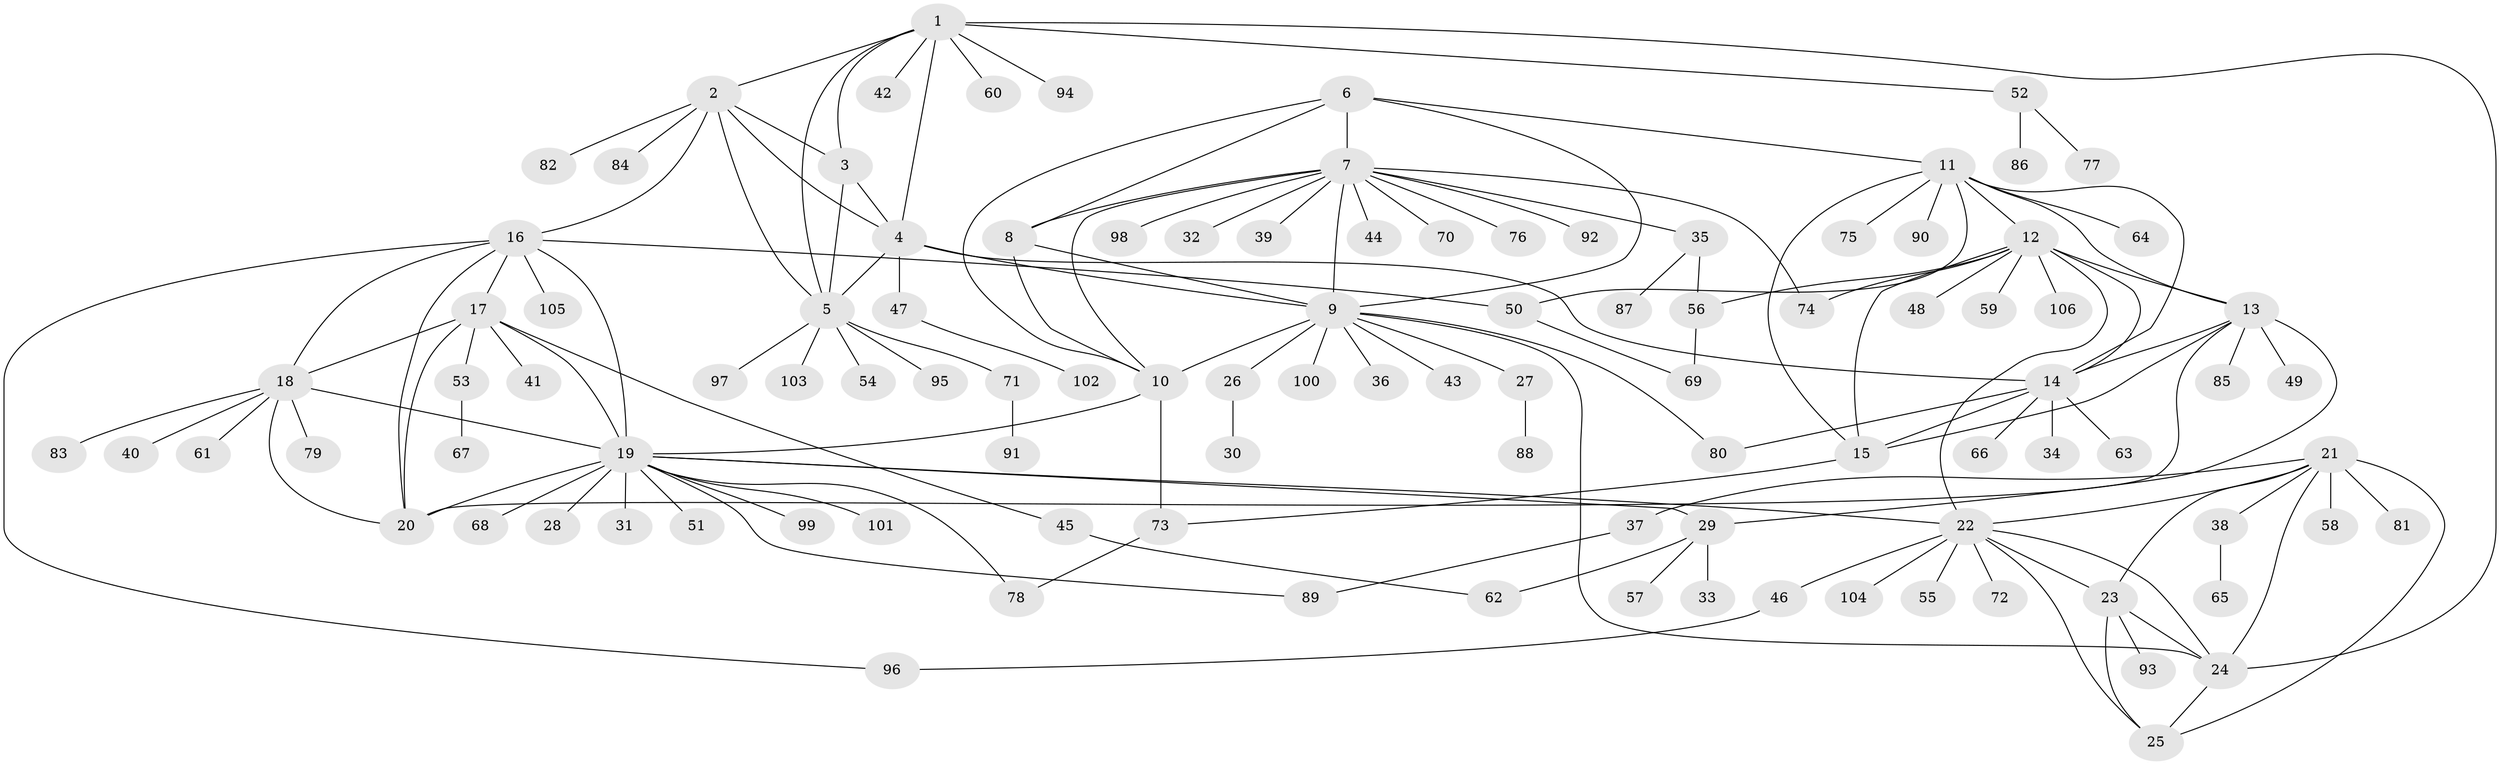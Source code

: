// coarse degree distribution, {11: 0.036585365853658534, 3: 0.07317073170731707, 6: 0.06097560975609756, 7: 0.012195121951219513, 10: 0.024390243902439025, 5: 0.012195121951219513, 8: 0.012195121951219513, 12: 0.012195121951219513, 4: 0.024390243902439025, 15: 0.012195121951219513, 1: 0.6341463414634146, 2: 0.08536585365853659}
// Generated by graph-tools (version 1.1) at 2025/24/03/03/25 07:24:18]
// undirected, 106 vertices, 152 edges
graph export_dot {
graph [start="1"]
  node [color=gray90,style=filled];
  1;
  2;
  3;
  4;
  5;
  6;
  7;
  8;
  9;
  10;
  11;
  12;
  13;
  14;
  15;
  16;
  17;
  18;
  19;
  20;
  21;
  22;
  23;
  24;
  25;
  26;
  27;
  28;
  29;
  30;
  31;
  32;
  33;
  34;
  35;
  36;
  37;
  38;
  39;
  40;
  41;
  42;
  43;
  44;
  45;
  46;
  47;
  48;
  49;
  50;
  51;
  52;
  53;
  54;
  55;
  56;
  57;
  58;
  59;
  60;
  61;
  62;
  63;
  64;
  65;
  66;
  67;
  68;
  69;
  70;
  71;
  72;
  73;
  74;
  75;
  76;
  77;
  78;
  79;
  80;
  81;
  82;
  83;
  84;
  85;
  86;
  87;
  88;
  89;
  90;
  91;
  92;
  93;
  94;
  95;
  96;
  97;
  98;
  99;
  100;
  101;
  102;
  103;
  104;
  105;
  106;
  1 -- 2;
  1 -- 3;
  1 -- 4;
  1 -- 5;
  1 -- 24;
  1 -- 42;
  1 -- 52;
  1 -- 60;
  1 -- 94;
  2 -- 3;
  2 -- 4;
  2 -- 5;
  2 -- 16;
  2 -- 82;
  2 -- 84;
  3 -- 4;
  3 -- 5;
  4 -- 5;
  4 -- 9;
  4 -- 14;
  4 -- 47;
  5 -- 54;
  5 -- 71;
  5 -- 95;
  5 -- 97;
  5 -- 103;
  6 -- 7;
  6 -- 8;
  6 -- 9;
  6 -- 10;
  6 -- 11;
  7 -- 8;
  7 -- 9;
  7 -- 10;
  7 -- 32;
  7 -- 35;
  7 -- 39;
  7 -- 44;
  7 -- 70;
  7 -- 74;
  7 -- 76;
  7 -- 92;
  7 -- 98;
  8 -- 9;
  8 -- 10;
  9 -- 10;
  9 -- 24;
  9 -- 26;
  9 -- 27;
  9 -- 36;
  9 -- 43;
  9 -- 80;
  9 -- 100;
  10 -- 19;
  10 -- 73;
  11 -- 12;
  11 -- 13;
  11 -- 14;
  11 -- 15;
  11 -- 50;
  11 -- 64;
  11 -- 75;
  11 -- 90;
  12 -- 13;
  12 -- 14;
  12 -- 15;
  12 -- 22;
  12 -- 48;
  12 -- 56;
  12 -- 59;
  12 -- 74;
  12 -- 106;
  13 -- 14;
  13 -- 15;
  13 -- 20;
  13 -- 29;
  13 -- 49;
  13 -- 85;
  14 -- 15;
  14 -- 34;
  14 -- 63;
  14 -- 66;
  14 -- 80;
  15 -- 73;
  16 -- 17;
  16 -- 18;
  16 -- 19;
  16 -- 20;
  16 -- 50;
  16 -- 96;
  16 -- 105;
  17 -- 18;
  17 -- 19;
  17 -- 20;
  17 -- 41;
  17 -- 45;
  17 -- 53;
  18 -- 19;
  18 -- 20;
  18 -- 40;
  18 -- 61;
  18 -- 79;
  18 -- 83;
  19 -- 20;
  19 -- 22;
  19 -- 28;
  19 -- 29;
  19 -- 31;
  19 -- 51;
  19 -- 68;
  19 -- 78;
  19 -- 89;
  19 -- 99;
  19 -- 101;
  21 -- 22;
  21 -- 23;
  21 -- 24;
  21 -- 25;
  21 -- 37;
  21 -- 38;
  21 -- 58;
  21 -- 81;
  22 -- 23;
  22 -- 24;
  22 -- 25;
  22 -- 46;
  22 -- 55;
  22 -- 72;
  22 -- 104;
  23 -- 24;
  23 -- 25;
  23 -- 93;
  24 -- 25;
  26 -- 30;
  27 -- 88;
  29 -- 33;
  29 -- 57;
  29 -- 62;
  35 -- 56;
  35 -- 87;
  37 -- 89;
  38 -- 65;
  45 -- 62;
  46 -- 96;
  47 -- 102;
  50 -- 69;
  52 -- 77;
  52 -- 86;
  53 -- 67;
  56 -- 69;
  71 -- 91;
  73 -- 78;
}
